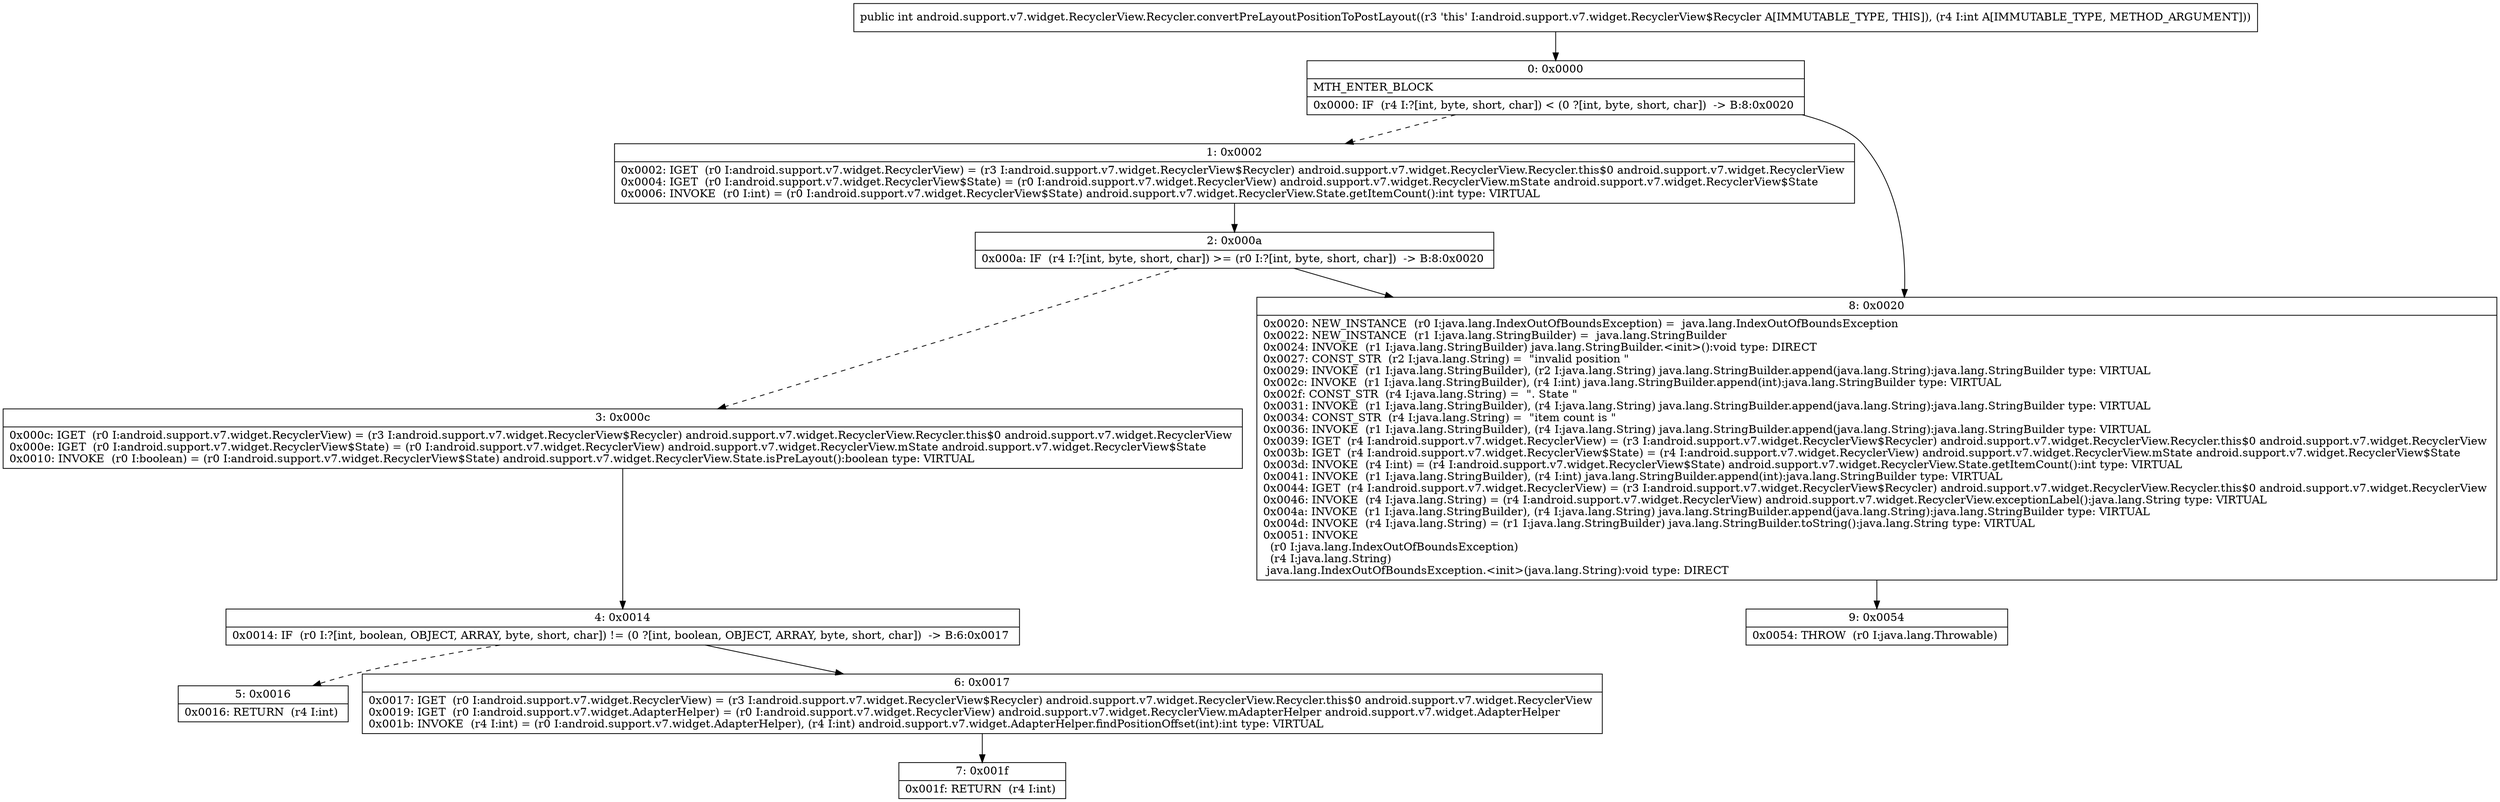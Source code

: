 digraph "CFG forandroid.support.v7.widget.RecyclerView.Recycler.convertPreLayoutPositionToPostLayout(I)I" {
Node_0 [shape=record,label="{0\:\ 0x0000|MTH_ENTER_BLOCK\l|0x0000: IF  (r4 I:?[int, byte, short, char]) \< (0 ?[int, byte, short, char])  \-\> B:8:0x0020 \l}"];
Node_1 [shape=record,label="{1\:\ 0x0002|0x0002: IGET  (r0 I:android.support.v7.widget.RecyclerView) = (r3 I:android.support.v7.widget.RecyclerView$Recycler) android.support.v7.widget.RecyclerView.Recycler.this$0 android.support.v7.widget.RecyclerView \l0x0004: IGET  (r0 I:android.support.v7.widget.RecyclerView$State) = (r0 I:android.support.v7.widget.RecyclerView) android.support.v7.widget.RecyclerView.mState android.support.v7.widget.RecyclerView$State \l0x0006: INVOKE  (r0 I:int) = (r0 I:android.support.v7.widget.RecyclerView$State) android.support.v7.widget.RecyclerView.State.getItemCount():int type: VIRTUAL \l}"];
Node_2 [shape=record,label="{2\:\ 0x000a|0x000a: IF  (r4 I:?[int, byte, short, char]) \>= (r0 I:?[int, byte, short, char])  \-\> B:8:0x0020 \l}"];
Node_3 [shape=record,label="{3\:\ 0x000c|0x000c: IGET  (r0 I:android.support.v7.widget.RecyclerView) = (r3 I:android.support.v7.widget.RecyclerView$Recycler) android.support.v7.widget.RecyclerView.Recycler.this$0 android.support.v7.widget.RecyclerView \l0x000e: IGET  (r0 I:android.support.v7.widget.RecyclerView$State) = (r0 I:android.support.v7.widget.RecyclerView) android.support.v7.widget.RecyclerView.mState android.support.v7.widget.RecyclerView$State \l0x0010: INVOKE  (r0 I:boolean) = (r0 I:android.support.v7.widget.RecyclerView$State) android.support.v7.widget.RecyclerView.State.isPreLayout():boolean type: VIRTUAL \l}"];
Node_4 [shape=record,label="{4\:\ 0x0014|0x0014: IF  (r0 I:?[int, boolean, OBJECT, ARRAY, byte, short, char]) != (0 ?[int, boolean, OBJECT, ARRAY, byte, short, char])  \-\> B:6:0x0017 \l}"];
Node_5 [shape=record,label="{5\:\ 0x0016|0x0016: RETURN  (r4 I:int) \l}"];
Node_6 [shape=record,label="{6\:\ 0x0017|0x0017: IGET  (r0 I:android.support.v7.widget.RecyclerView) = (r3 I:android.support.v7.widget.RecyclerView$Recycler) android.support.v7.widget.RecyclerView.Recycler.this$0 android.support.v7.widget.RecyclerView \l0x0019: IGET  (r0 I:android.support.v7.widget.AdapterHelper) = (r0 I:android.support.v7.widget.RecyclerView) android.support.v7.widget.RecyclerView.mAdapterHelper android.support.v7.widget.AdapterHelper \l0x001b: INVOKE  (r4 I:int) = (r0 I:android.support.v7.widget.AdapterHelper), (r4 I:int) android.support.v7.widget.AdapterHelper.findPositionOffset(int):int type: VIRTUAL \l}"];
Node_7 [shape=record,label="{7\:\ 0x001f|0x001f: RETURN  (r4 I:int) \l}"];
Node_8 [shape=record,label="{8\:\ 0x0020|0x0020: NEW_INSTANCE  (r0 I:java.lang.IndexOutOfBoundsException) =  java.lang.IndexOutOfBoundsException \l0x0022: NEW_INSTANCE  (r1 I:java.lang.StringBuilder) =  java.lang.StringBuilder \l0x0024: INVOKE  (r1 I:java.lang.StringBuilder) java.lang.StringBuilder.\<init\>():void type: DIRECT \l0x0027: CONST_STR  (r2 I:java.lang.String) =  \"invalid position \" \l0x0029: INVOKE  (r1 I:java.lang.StringBuilder), (r2 I:java.lang.String) java.lang.StringBuilder.append(java.lang.String):java.lang.StringBuilder type: VIRTUAL \l0x002c: INVOKE  (r1 I:java.lang.StringBuilder), (r4 I:int) java.lang.StringBuilder.append(int):java.lang.StringBuilder type: VIRTUAL \l0x002f: CONST_STR  (r4 I:java.lang.String) =  \". State \" \l0x0031: INVOKE  (r1 I:java.lang.StringBuilder), (r4 I:java.lang.String) java.lang.StringBuilder.append(java.lang.String):java.lang.StringBuilder type: VIRTUAL \l0x0034: CONST_STR  (r4 I:java.lang.String) =  \"item count is \" \l0x0036: INVOKE  (r1 I:java.lang.StringBuilder), (r4 I:java.lang.String) java.lang.StringBuilder.append(java.lang.String):java.lang.StringBuilder type: VIRTUAL \l0x0039: IGET  (r4 I:android.support.v7.widget.RecyclerView) = (r3 I:android.support.v7.widget.RecyclerView$Recycler) android.support.v7.widget.RecyclerView.Recycler.this$0 android.support.v7.widget.RecyclerView \l0x003b: IGET  (r4 I:android.support.v7.widget.RecyclerView$State) = (r4 I:android.support.v7.widget.RecyclerView) android.support.v7.widget.RecyclerView.mState android.support.v7.widget.RecyclerView$State \l0x003d: INVOKE  (r4 I:int) = (r4 I:android.support.v7.widget.RecyclerView$State) android.support.v7.widget.RecyclerView.State.getItemCount():int type: VIRTUAL \l0x0041: INVOKE  (r1 I:java.lang.StringBuilder), (r4 I:int) java.lang.StringBuilder.append(int):java.lang.StringBuilder type: VIRTUAL \l0x0044: IGET  (r4 I:android.support.v7.widget.RecyclerView) = (r3 I:android.support.v7.widget.RecyclerView$Recycler) android.support.v7.widget.RecyclerView.Recycler.this$0 android.support.v7.widget.RecyclerView \l0x0046: INVOKE  (r4 I:java.lang.String) = (r4 I:android.support.v7.widget.RecyclerView) android.support.v7.widget.RecyclerView.exceptionLabel():java.lang.String type: VIRTUAL \l0x004a: INVOKE  (r1 I:java.lang.StringBuilder), (r4 I:java.lang.String) java.lang.StringBuilder.append(java.lang.String):java.lang.StringBuilder type: VIRTUAL \l0x004d: INVOKE  (r4 I:java.lang.String) = (r1 I:java.lang.StringBuilder) java.lang.StringBuilder.toString():java.lang.String type: VIRTUAL \l0x0051: INVOKE  \l  (r0 I:java.lang.IndexOutOfBoundsException)\l  (r4 I:java.lang.String)\l java.lang.IndexOutOfBoundsException.\<init\>(java.lang.String):void type: DIRECT \l}"];
Node_9 [shape=record,label="{9\:\ 0x0054|0x0054: THROW  (r0 I:java.lang.Throwable) \l}"];
MethodNode[shape=record,label="{public int android.support.v7.widget.RecyclerView.Recycler.convertPreLayoutPositionToPostLayout((r3 'this' I:android.support.v7.widget.RecyclerView$Recycler A[IMMUTABLE_TYPE, THIS]), (r4 I:int A[IMMUTABLE_TYPE, METHOD_ARGUMENT])) }"];
MethodNode -> Node_0;
Node_0 -> Node_1[style=dashed];
Node_0 -> Node_8;
Node_1 -> Node_2;
Node_2 -> Node_3[style=dashed];
Node_2 -> Node_8;
Node_3 -> Node_4;
Node_4 -> Node_5[style=dashed];
Node_4 -> Node_6;
Node_6 -> Node_7;
Node_8 -> Node_9;
}

